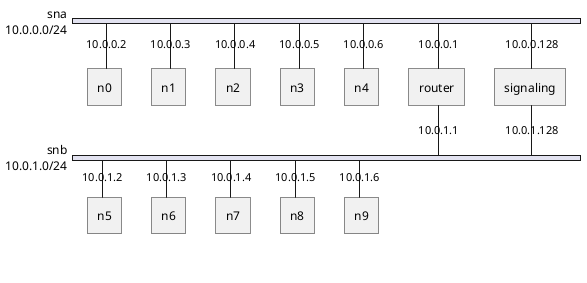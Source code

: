 @startuml
nwdiag {
  network sna {
      width = full
      address = 10.0.0.0/24

      n0 [address = 10.0.0.2];
      n1 [address = 10.0.0.3];
      n2 [address = 10.0.0.4];
      n3 [address = 10.0.0.5];
      n4 [address = 10.0.0.6];

      router [address = 10.0.0.1];
      signaling [address = 10.0.0.128];
  }

  network snb {
      address = 10.0.1.0/24

      n5 [address = 10.0.1.2];
      n6 [address = 10.0.1.3];
      n7 [address = 10.0.1.4];
      n8 [address = 10.0.1.5];
      n9 [address = 10.0.1.6];

      router [address = 10.0.1.1];
      signaling [address = 10.0.1.128];
  }
}
@enduml

